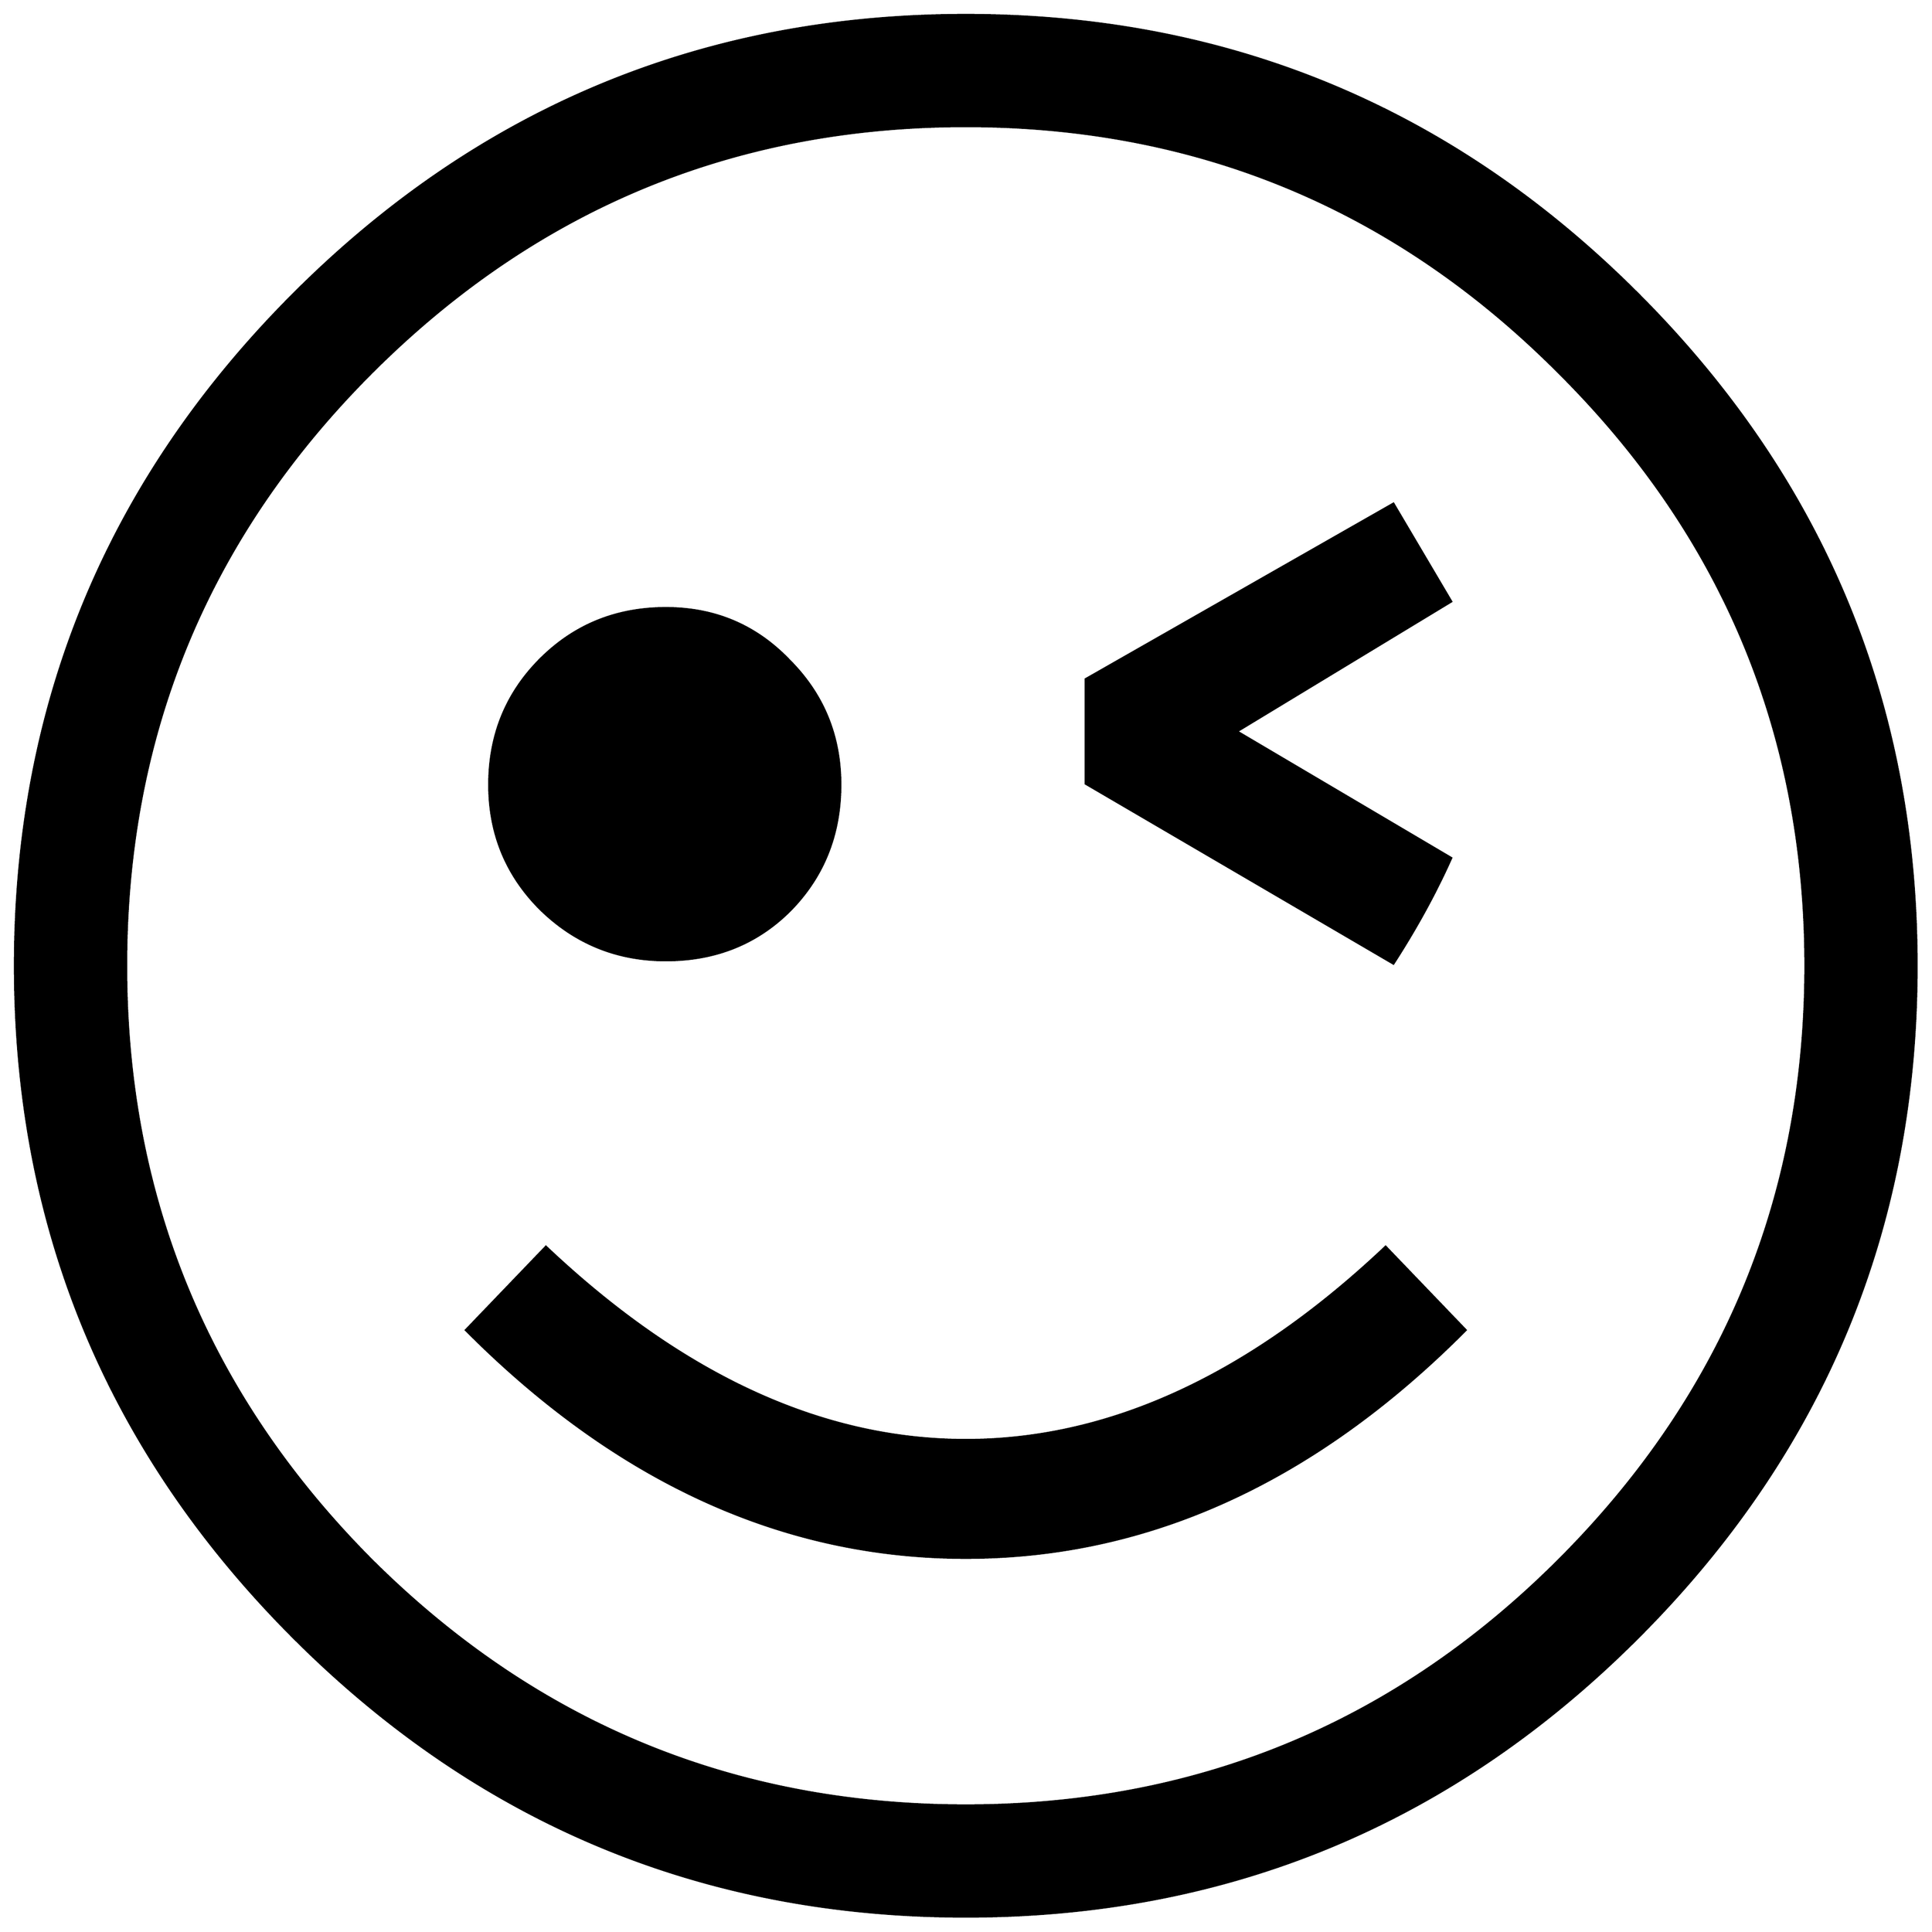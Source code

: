 


\begin{tikzpicture}[y=0.80pt, x=0.80pt, yscale=-1.0, xscale=1.0, inner sep=0pt, outer sep=0pt]
\begin{scope}[shift={(100.0,1706.0)},nonzero rule]
  \path[draw=.,fill=.,line width=1.600pt] (1794.0,-582.0) ..
    controls (1794.0,-346.0) and (1710.333,-144.333) ..
    (1543.0,23.0) .. controls (1375.667,190.333) and (1174.0,274.0)
    .. (938.0,274.0) .. controls (702.0,274.0) and (500.333,190.333)
    .. (333.0,23.0) .. controls (165.667,-144.333) and (82.0,-346.0)
    .. (82.0,-582.0) .. controls (82.0,-818.0) and
    (165.667,-1019.667) .. (333.0,-1187.0) .. controls
    (500.333,-1354.333) and (702.0,-1438.0) .. (938.0,-1438.0) ..
    controls (1174.0,-1438.0) and (1375.667,-1354.333) ..
    (1543.0,-1187.0) .. controls (1710.333,-1019.667) and
    (1794.0,-818.0) .. (1794.0,-582.0) -- cycle(1694.0,-582.0)
    .. controls (1694.0,-790.667) and (1620.0,-968.667) ..
    (1472.0,-1116.0) .. controls (1324.667,-1264.0) and
    (1146.667,-1338.0) .. (938.0,-1338.0) .. controls
    (729.333,-1338.0) and (551.0,-1264.0) .. (403.0,-1116.0) ..
    controls (255.667,-968.667) and (182.0,-790.667) .. (182.0,-582.0)
    .. controls (182.0,-373.333) and (255.667,-195.0) ..
    (403.0,-47.0) .. controls (551.0,100.333) and (729.333,174.0) ..
    (938.0,174.0) .. controls (1146.667,174.0) and (1324.667,100.333)
    .. (1472.0,-47.0) .. controls (1620.0,-195.0) and
    (1694.0,-373.333) .. (1694.0,-582.0) -- cycle(1375.0,-679.0)
    .. controls (1361.0,-647.667) and (1343.667,-616.0) ..
    (1323.0,-584.0) -- (1046.0,-746.0) -- (1046.0,-840.0) --
    (1323.0,-998.0) -- (1375.0,-910.0) -- (1182.0,-793.0) --
    (1375.0,-679.0) -- cycle(825.0,-745.0) .. controls
    (825.0,-700.333) and (810.0,-662.667) .. (780.0,-632.0) ..
    controls (750.0,-602.0) and (712.667,-587.0) .. (668.0,-587.0)
    .. controls (624.0,-587.0) and (586.333,-602.333) ..
    (555.0,-633.0) .. controls (524.333,-663.667) and (509.0,-701.0)
    .. (509.0,-745.0) .. controls (509.0,-789.667) and
    (524.333,-827.333) .. (555.0,-858.0) .. controls (585.667,-888.667)
    and (623.333,-904.0) .. (668.0,-904.0) .. controls
    (712.0,-904.0) and (749.0,-888.333) .. (779.0,-857.0) ..
    controls (809.667,-826.333) and (825.0,-789.0) .. (825.0,-745.0)
    -- cycle(1388.0,-254.0) .. controls (1252.0,-117.333) and
    (1102.0,-49.0) .. (938.0,-49.0) .. controls (774.0,-49.0)
    and (624.0,-117.333) .. (488.0,-254.0) -- (560.0,-329.0) ..
    controls (682.667,-213.0) and (808.667,-155.0) .. (938.0,-155.0)
    .. controls (1067.333,-155.0) and (1193.333,-213.0) ..
    (1316.0,-329.0) -- (1388.0,-254.0) -- cycle;
\end{scope}

\end{tikzpicture}

